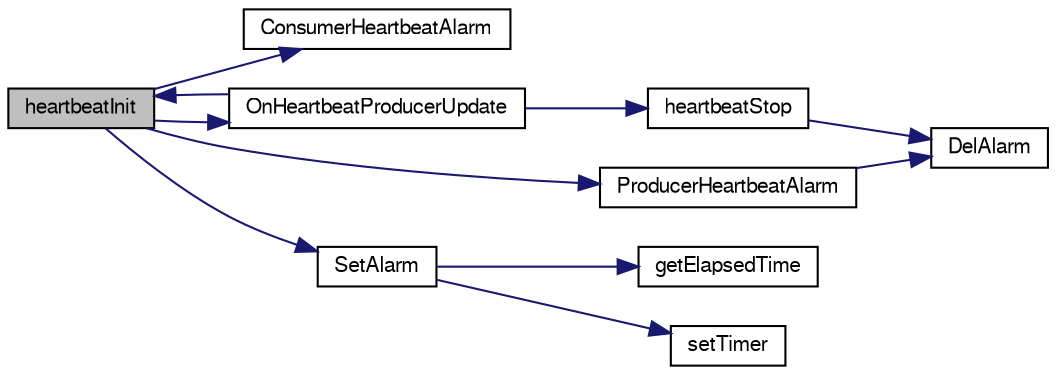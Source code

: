 digraph "heartbeatInit"
{
  edge [fontname="FreeSans",fontsize="10",labelfontname="FreeSans",labelfontsize="10"];
  node [fontname="FreeSans",fontsize="10",shape=record];
  rankdir="LR";
  Node1 [label="heartbeatInit",height=0.2,width=0.4,color="black", fillcolor="grey75", style="filled" fontcolor="black"];
  Node1 -> Node2 [color="midnightblue",fontsize="10",style="solid",fontname="FreeSans"];
  Node2 [label="ConsumerHeartbeatAlarm",height=0.2,width=0.4,color="black", fillcolor="white", style="filled",URL="$group__heartbeato.html#gac1fe275595c601d9dfed7cb9f5e3373e"];
  Node1 -> Node3 [color="midnightblue",fontsize="10",style="solid",fontname="FreeSans"];
  Node3 [label="OnHeartbeatProducerUpdate",height=0.2,width=0.4,color="black", fillcolor="white", style="filled",URL="$group__heartbeato.html#gad32067289c0105a381c2dcec74311226"];
  Node3 -> Node4 [color="midnightblue",fontsize="10",style="solid",fontname="FreeSans"];
  Node4 [label="heartbeatStop",height=0.2,width=0.4,color="black", fillcolor="white", style="filled",URL="$group__heartbeato.html#ga1b73047269c2a02065e12af18c6053c7",tooltip="Stop heartbeat consumer and producer. "];
  Node4 -> Node5 [color="midnightblue",fontsize="10",style="solid",fontname="FreeSans"];
  Node5 [label="DelAlarm",height=0.2,width=0.4,color="black", fillcolor="white", style="filled",URL="$group__timer.html#ga991b3cfaac2f201b14d5530f75985c21",tooltip="Delete an alarm before expiring. "];
  Node3 -> Node1 [color="midnightblue",fontsize="10",style="solid",fontname="FreeSans"];
  Node1 -> Node6 [color="midnightblue",fontsize="10",style="solid",fontname="FreeSans"];
  Node6 [label="ProducerHeartbeatAlarm",height=0.2,width=0.4,color="black", fillcolor="white", style="filled",URL="$group__heartbeato.html#gab762f7a046fafea414bb71a456c56709"];
  Node6 -> Node5 [color="midnightblue",fontsize="10",style="solid",fontname="FreeSans"];
  Node1 -> Node7 [color="midnightblue",fontsize="10",style="solid",fontname="FreeSans"];
  Node7 [label="SetAlarm",height=0.2,width=0.4,color="black", fillcolor="white", style="filled",URL="$group__timer.html#ga11c2616d78f06ed9144ef662f757b128",tooltip="Set an alarm to execute a callback function when expired. "];
  Node7 -> Node8 [color="midnightblue",fontsize="10",style="solid",fontname="FreeSans"];
  Node8 [label="getElapsedTime",height=0.2,width=0.4,color="black", fillcolor="white", style="filled",URL="$group__timer.html#ga4dccc204d52176bd547ab34d6858f5ba",tooltip="Get the time elapsed since latest timer occurence. "];
  Node7 -> Node9 [color="midnightblue",fontsize="10",style="solid",fontname="FreeSans"];
  Node9 [label="setTimer",height=0.2,width=0.4,color="black", fillcolor="white", style="filled",URL="$group__timer.html#gab8d05dee70f04b5c5190ab00e84da106",tooltip="Set a timerfor a given time. "];
}
